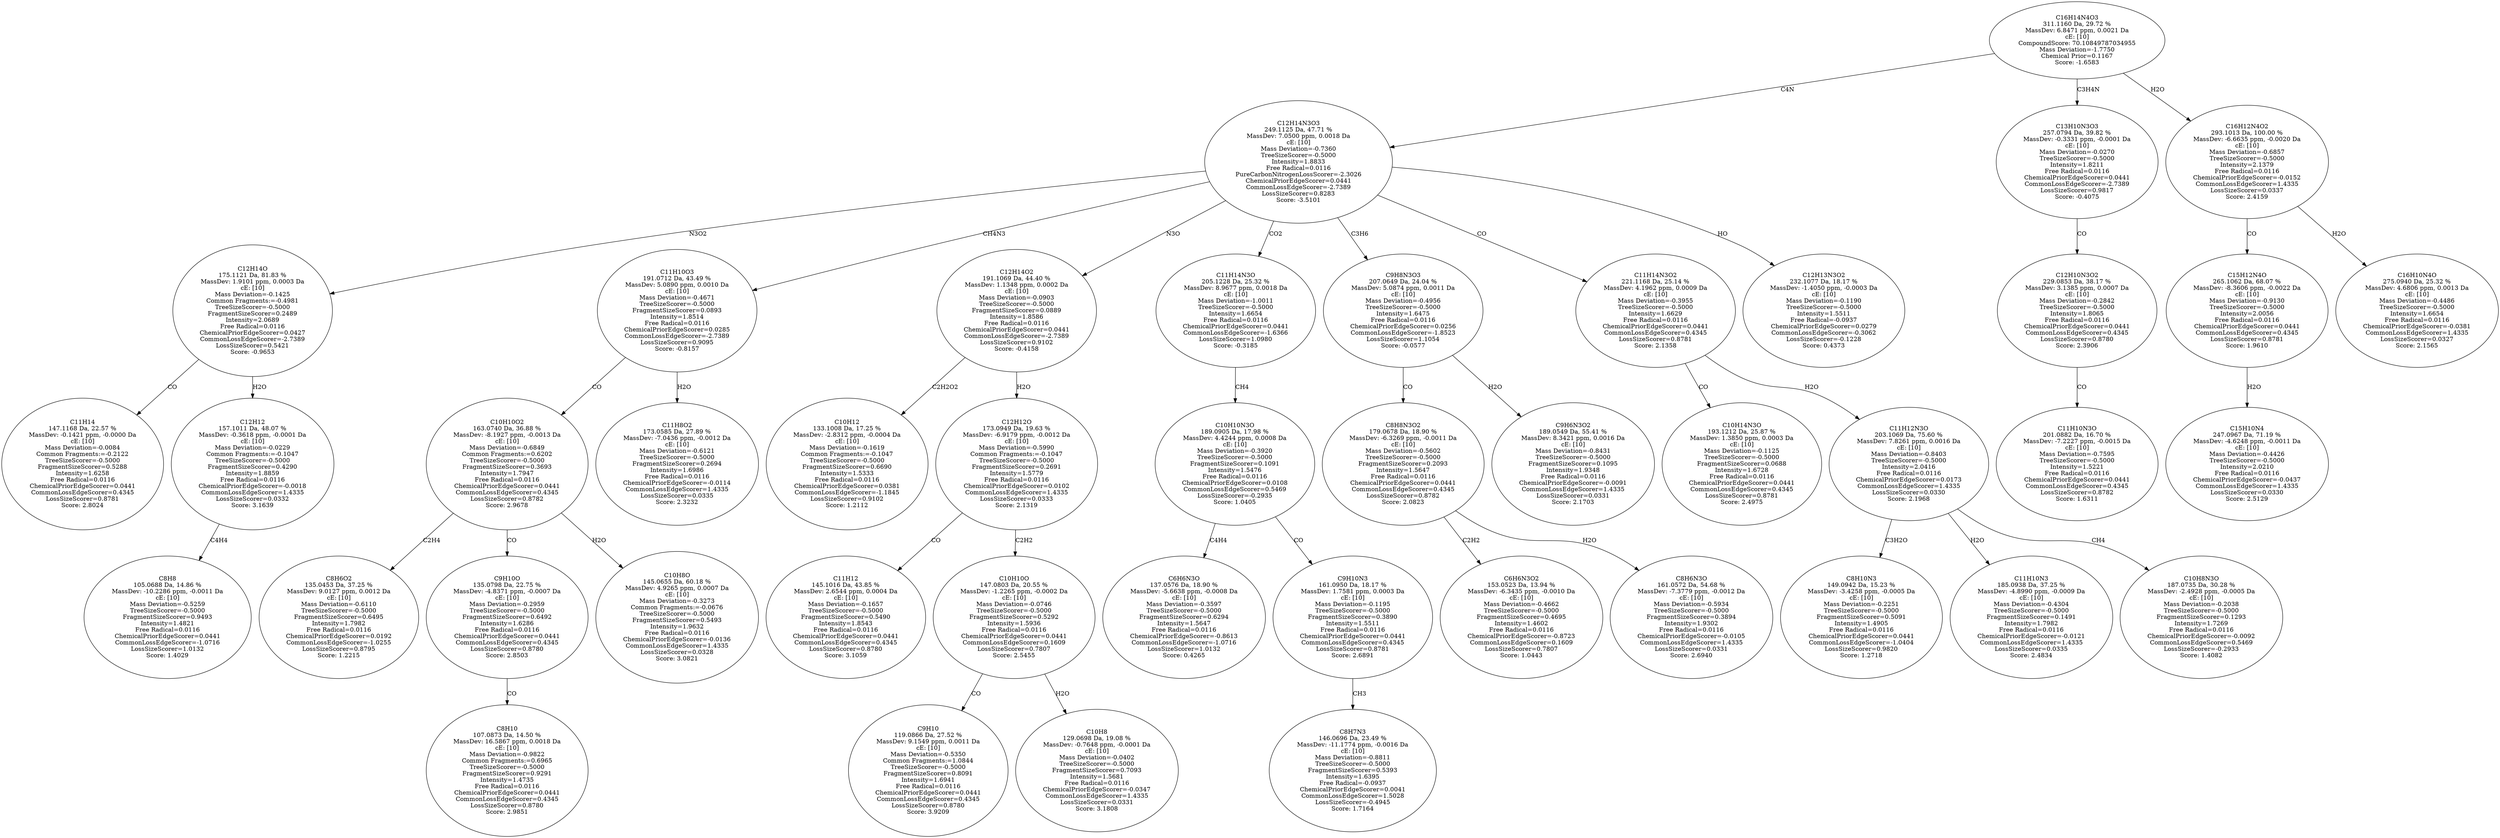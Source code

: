 strict digraph {
v1 [label="C11H14\n147.1168 Da, 22.57 %\nMassDev: -0.1421 ppm, -0.0000 Da\ncE: [10]\nMass Deviation=-0.0084\nCommon Fragments:=-0.2122\nTreeSizeScorer=-0.5000\nFragmentSizeScorer=0.5288\nIntensity=1.6258\nFree Radical=0.0116\nChemicalPriorEdgeScorer=0.0441\nCommonLossEdgeScorer=0.4345\nLossSizeScorer=0.8781\nScore: 2.8024"];
v2 [label="C8H8\n105.0688 Da, 14.86 %\nMassDev: -10.2286 ppm, -0.0011 Da\ncE: [10]\nMass Deviation=-0.5259\nTreeSizeScorer=-0.5000\nFragmentSizeScorer=0.9493\nIntensity=1.4821\nFree Radical=0.0116\nChemicalPriorEdgeScorer=0.0441\nCommonLossEdgeScorer=-1.0716\nLossSizeScorer=1.0132\nScore: 1.4029"];
v3 [label="C12H12\n157.1011 Da, 48.07 %\nMassDev: -0.3618 ppm, -0.0001 Da\ncE: [10]\nMass Deviation=-0.0229\nCommon Fragments:=-0.1047\nTreeSizeScorer=-0.5000\nFragmentSizeScorer=0.4290\nIntensity=1.8859\nFree Radical=0.0116\nChemicalPriorEdgeScorer=-0.0018\nCommonLossEdgeScorer=1.4335\nLossSizeScorer=0.0332\nScore: 3.1639"];
v4 [label="C12H14O\n175.1121 Da, 81.83 %\nMassDev: 1.9101 ppm, 0.0003 Da\ncE: [10]\nMass Deviation=-0.1425\nCommon Fragments:=-0.4981\nTreeSizeScorer=-0.5000\nFragmentSizeScorer=0.2489\nIntensity=2.0689\nFree Radical=0.0116\nChemicalPriorEdgeScorer=0.0427\nCommonLossEdgeScorer=-2.7389\nLossSizeScorer=0.5421\nScore: -0.9653"];
v5 [label="C8H6O2\n135.0453 Da, 37.25 %\nMassDev: 9.0127 ppm, 0.0012 Da\ncE: [10]\nMass Deviation=-0.6110\nTreeSizeScorer=-0.5000\nFragmentSizeScorer=0.6495\nIntensity=1.7982\nFree Radical=0.0116\nChemicalPriorEdgeScorer=0.0192\nCommonLossEdgeScorer=-1.0255\nLossSizeScorer=0.8795\nScore: 1.2215"];
v6 [label="C8H10\n107.0873 Da, 14.50 %\nMassDev: 16.5867 ppm, 0.0018 Da\ncE: [10]\nMass Deviation=-0.9822\nCommon Fragments:=0.6965\nTreeSizeScorer=-0.5000\nFragmentSizeScorer=0.9291\nIntensity=1.4735\nFree Radical=0.0116\nChemicalPriorEdgeScorer=0.0441\nCommonLossEdgeScorer=0.4345\nLossSizeScorer=0.8780\nScore: 2.9851"];
v7 [label="C9H10O\n135.0798 Da, 22.75 %\nMassDev: -4.8371 ppm, -0.0007 Da\ncE: [10]\nMass Deviation=-0.2959\nTreeSizeScorer=-0.5000\nFragmentSizeScorer=0.6492\nIntensity=1.6286\nFree Radical=0.0116\nChemicalPriorEdgeScorer=0.0441\nCommonLossEdgeScorer=0.4345\nLossSizeScorer=0.8780\nScore: 2.8503"];
v8 [label="C10H8O\n145.0655 Da, 60.18 %\nMassDev: 4.9265 ppm, 0.0007 Da\ncE: [10]\nMass Deviation=-0.3273\nCommon Fragments:=-0.0676\nTreeSizeScorer=-0.5000\nFragmentSizeScorer=0.5493\nIntensity=1.9632\nFree Radical=0.0116\nChemicalPriorEdgeScorer=-0.0136\nCommonLossEdgeScorer=1.4335\nLossSizeScorer=0.0328\nScore: 3.0821"];
v9 [label="C10H10O2\n163.0740 Da, 36.88 %\nMassDev: -8.1927 ppm, -0.0013 Da\ncE: [10]\nMass Deviation=-0.6849\nCommon Fragments:=0.6202\nTreeSizeScorer=-0.5000\nFragmentSizeScorer=0.3693\nIntensity=1.7947\nFree Radical=0.0116\nChemicalPriorEdgeScorer=0.0441\nCommonLossEdgeScorer=0.4345\nLossSizeScorer=0.8782\nScore: 2.9678"];
v10 [label="C11H8O2\n173.0585 Da, 27.89 %\nMassDev: -7.0436 ppm, -0.0012 Da\ncE: [10]\nMass Deviation=-0.6121\nTreeSizeScorer=-0.5000\nFragmentSizeScorer=0.2694\nIntensity=1.6986\nFree Radical=0.0116\nChemicalPriorEdgeScorer=-0.0114\nCommonLossEdgeScorer=1.4335\nLossSizeScorer=0.0335\nScore: 2.3232"];
v11 [label="C11H10O3\n191.0712 Da, 43.49 %\nMassDev: 5.0890 ppm, 0.0010 Da\ncE: [10]\nMass Deviation=-0.4671\nTreeSizeScorer=-0.5000\nFragmentSizeScorer=0.0893\nIntensity=1.8514\nFree Radical=0.0116\nChemicalPriorEdgeScorer=0.0285\nCommonLossEdgeScorer=-2.7389\nLossSizeScorer=0.9095\nScore: -0.8157"];
v12 [label="C10H12\n133.1008 Da, 17.25 %\nMassDev: -2.8312 ppm, -0.0004 Da\ncE: [10]\nMass Deviation=-0.1619\nCommon Fragments:=-0.1047\nTreeSizeScorer=-0.5000\nFragmentSizeScorer=0.6690\nIntensity=1.5333\nFree Radical=0.0116\nChemicalPriorEdgeScorer=0.0381\nCommonLossEdgeScorer=-1.1845\nLossSizeScorer=0.9102\nScore: 1.2112"];
v13 [label="C11H12\n145.1016 Da, 43.85 %\nMassDev: 2.6544 ppm, 0.0004 Da\ncE: [10]\nMass Deviation=-0.1657\nTreeSizeScorer=-0.5000\nFragmentSizeScorer=0.5490\nIntensity=1.8543\nFree Radical=0.0116\nChemicalPriorEdgeScorer=0.0441\nCommonLossEdgeScorer=0.4345\nLossSizeScorer=0.8780\nScore: 3.1059"];
v14 [label="C9H10\n119.0866 Da, 27.52 %\nMassDev: 9.1549 ppm, 0.0011 Da\ncE: [10]\nMass Deviation=-0.5350\nCommon Fragments:=1.0844\nTreeSizeScorer=-0.5000\nFragmentSizeScorer=0.8091\nIntensity=1.6941\nFree Radical=0.0116\nChemicalPriorEdgeScorer=0.0441\nCommonLossEdgeScorer=0.4345\nLossSizeScorer=0.8780\nScore: 3.9209"];
v15 [label="C10H8\n129.0698 Da, 19.08 %\nMassDev: -0.7648 ppm, -0.0001 Da\ncE: [10]\nMass Deviation=-0.0402\nTreeSizeScorer=-0.5000\nFragmentSizeScorer=0.7093\nIntensity=1.5681\nFree Radical=0.0116\nChemicalPriorEdgeScorer=-0.0347\nCommonLossEdgeScorer=1.4335\nLossSizeScorer=0.0331\nScore: 3.1808"];
v16 [label="C10H10O\n147.0803 Da, 20.55 %\nMassDev: -1.2265 ppm, -0.0002 Da\ncE: [10]\nMass Deviation=-0.0746\nTreeSizeScorer=-0.5000\nFragmentSizeScorer=0.5292\nIntensity=1.5936\nFree Radical=0.0116\nChemicalPriorEdgeScorer=0.0441\nCommonLossEdgeScorer=0.1609\nLossSizeScorer=0.7807\nScore: 2.5455"];
v17 [label="C12H12O\n173.0949 Da, 19.63 %\nMassDev: -6.9179 ppm, -0.0012 Da\ncE: [10]\nMass Deviation=-0.5990\nCommon Fragments:=-0.1047\nTreeSizeScorer=-0.5000\nFragmentSizeScorer=0.2691\nIntensity=1.5779\nFree Radical=0.0116\nChemicalPriorEdgeScorer=0.0102\nCommonLossEdgeScorer=1.4335\nLossSizeScorer=0.0333\nScore: 2.1319"];
v18 [label="C12H14O2\n191.1069 Da, 44.40 %\nMassDev: 1.1348 ppm, 0.0002 Da\ncE: [10]\nMass Deviation=-0.0903\nTreeSizeScorer=-0.5000\nFragmentSizeScorer=0.0889\nIntensity=1.8586\nFree Radical=0.0116\nChemicalPriorEdgeScorer=0.0441\nCommonLossEdgeScorer=-2.7389\nLossSizeScorer=0.9102\nScore: -0.4158"];
v19 [label="C6H6N3O\n137.0576 Da, 18.90 %\nMassDev: -5.6638 ppm, -0.0008 Da\ncE: [10]\nMass Deviation=-0.3597\nTreeSizeScorer=-0.5000\nFragmentSizeScorer=0.6294\nIntensity=1.5647\nFree Radical=0.0116\nChemicalPriorEdgeScorer=-0.8613\nCommonLossEdgeScorer=-1.0716\nLossSizeScorer=1.0132\nScore: 0.4265"];
v20 [label="C8H7N3\n146.0696 Da, 23.49 %\nMassDev: -11.1774 ppm, -0.0016 Da\ncE: [10]\nMass Deviation=-0.8811\nTreeSizeScorer=-0.5000\nFragmentSizeScorer=0.5393\nIntensity=1.6395\nFree Radical=-0.0937\nChemicalPriorEdgeScorer=0.0041\nCommonLossEdgeScorer=1.5028\nLossSizeScorer=-0.4945\nScore: 1.7164"];
v21 [label="C9H10N3\n161.0950 Da, 18.17 %\nMassDev: 1.7581 ppm, 0.0003 Da\ncE: [10]\nMass Deviation=-0.1195\nTreeSizeScorer=-0.5000\nFragmentSizeScorer=0.3890\nIntensity=1.5511\nFree Radical=0.0116\nChemicalPriorEdgeScorer=0.0441\nCommonLossEdgeScorer=0.4345\nLossSizeScorer=0.8781\nScore: 2.6891"];
v22 [label="C10H10N3O\n189.0905 Da, 17.98 %\nMassDev: 4.4244 ppm, 0.0008 Da\ncE: [10]\nMass Deviation=-0.3920\nTreeSizeScorer=-0.5000\nFragmentSizeScorer=0.1091\nIntensity=1.5476\nFree Radical=0.0116\nChemicalPriorEdgeScorer=0.0108\nCommonLossEdgeScorer=0.5469\nLossSizeScorer=-0.2935\nScore: 1.0405"];
v23 [label="C11H14N3O\n205.1228 Da, 25.32 %\nMassDev: 8.9677 ppm, 0.0018 Da\ncE: [10]\nMass Deviation=-1.0011\nTreeSizeScorer=-0.5000\nIntensity=1.6654\nFree Radical=0.0116\nChemicalPriorEdgeScorer=0.0441\nCommonLossEdgeScorer=-1.6366\nLossSizeScorer=1.0980\nScore: -0.3185"];
v24 [label="C6H6N3O2\n153.0523 Da, 13.94 %\nMassDev: -6.3435 ppm, -0.0010 Da\ncE: [10]\nMass Deviation=-0.4662\nTreeSizeScorer=-0.5000\nFragmentSizeScorer=0.4695\nIntensity=1.4602\nFree Radical=0.0116\nChemicalPriorEdgeScorer=-0.8723\nCommonLossEdgeScorer=0.1609\nLossSizeScorer=0.7807\nScore: 1.0443"];
v25 [label="C8H6N3O\n161.0572 Da, 54.68 %\nMassDev: -7.3779 ppm, -0.0012 Da\ncE: [10]\nMass Deviation=-0.5934\nTreeSizeScorer=-0.5000\nFragmentSizeScorer=0.3894\nIntensity=1.9302\nFree Radical=0.0116\nChemicalPriorEdgeScorer=-0.0105\nCommonLossEdgeScorer=1.4335\nLossSizeScorer=0.0331\nScore: 2.6940"];
v26 [label="C8H8N3O2\n179.0678 Da, 18.90 %\nMassDev: -6.3269 ppm, -0.0011 Da\ncE: [10]\nMass Deviation=-0.5602\nTreeSizeScorer=-0.5000\nFragmentSizeScorer=0.2093\nIntensity=1.5647\nFree Radical=0.0116\nChemicalPriorEdgeScorer=0.0441\nCommonLossEdgeScorer=0.4345\nLossSizeScorer=0.8782\nScore: 2.0823"];
v27 [label="C9H6N3O2\n189.0549 Da, 55.41 %\nMassDev: 8.3421 ppm, 0.0016 Da\ncE: [10]\nMass Deviation=-0.8431\nTreeSizeScorer=-0.5000\nFragmentSizeScorer=0.1095\nIntensity=1.9348\nFree Radical=0.0116\nChemicalPriorEdgeScorer=-0.0091\nCommonLossEdgeScorer=1.4335\nLossSizeScorer=0.0331\nScore: 2.1703"];
v28 [label="C9H8N3O3\n207.0649 Da, 24.04 %\nMassDev: 5.0874 ppm, 0.0011 Da\ncE: [10]\nMass Deviation=-0.4956\nTreeSizeScorer=-0.5000\nIntensity=1.6475\nFree Radical=0.0116\nChemicalPriorEdgeScorer=0.0256\nCommonLossEdgeScorer=-1.8523\nLossSizeScorer=1.1054\nScore: -0.0577"];
v29 [label="C10H14N3O\n193.1212 Da, 25.87 %\nMassDev: 1.3850 ppm, 0.0003 Da\ncE: [10]\nMass Deviation=-0.1125\nTreeSizeScorer=-0.5000\nFragmentSizeScorer=0.0688\nIntensity=1.6728\nFree Radical=0.0116\nChemicalPriorEdgeScorer=0.0441\nCommonLossEdgeScorer=0.4345\nLossSizeScorer=0.8781\nScore: 2.4975"];
v30 [label="C8H10N3\n149.0942 Da, 15.23 %\nMassDev: -3.4258 ppm, -0.0005 Da\ncE: [10]\nMass Deviation=-0.2251\nTreeSizeScorer=-0.5000\nFragmentSizeScorer=0.5091\nIntensity=1.4905\nFree Radical=0.0116\nChemicalPriorEdgeScorer=0.0441\nCommonLossEdgeScorer=-1.0404\nLossSizeScorer=0.9820\nScore: 1.2718"];
v31 [label="C11H10N3\n185.0938 Da, 37.25 %\nMassDev: -4.8990 ppm, -0.0009 Da\ncE: [10]\nMass Deviation=-0.4304\nTreeSizeScorer=-0.5000\nFragmentSizeScorer=0.1491\nIntensity=1.7982\nFree Radical=0.0116\nChemicalPriorEdgeScorer=-0.0121\nCommonLossEdgeScorer=1.4335\nLossSizeScorer=0.0335\nScore: 2.4834"];
v32 [label="C10H8N3O\n187.0735 Da, 30.28 %\nMassDev: -2.4928 ppm, -0.0005 Da\ncE: [10]\nMass Deviation=-0.2038\nTreeSizeScorer=-0.5000\nFragmentSizeScorer=0.1293\nIntensity=1.7269\nFree Radical=0.0116\nChemicalPriorEdgeScorer=-0.0092\nCommonLossEdgeScorer=0.5469\nLossSizeScorer=-0.2933\nScore: 1.4082"];
v33 [label="C11H12N3O\n203.1069 Da, 75.60 %\nMassDev: 7.8261 ppm, 0.0016 Da\ncE: [10]\nMass Deviation=-0.8403\nTreeSizeScorer=-0.5000\nIntensity=2.0416\nFree Radical=0.0116\nChemicalPriorEdgeScorer=0.0173\nCommonLossEdgeScorer=1.4335\nLossSizeScorer=0.0330\nScore: 2.1968"];
v34 [label="C11H14N3O2\n221.1168 Da, 25.14 %\nMassDev: 4.1962 ppm, 0.0009 Da\ncE: [10]\nMass Deviation=-0.3955\nTreeSizeScorer=-0.5000\nIntensity=1.6629\nFree Radical=0.0116\nChemicalPriorEdgeScorer=0.0441\nCommonLossEdgeScorer=0.4345\nLossSizeScorer=0.8781\nScore: 2.1358"];
v35 [label="C12H13N3O2\n232.1077 Da, 18.17 %\nMassDev: -1.4050 ppm, -0.0003 Da\ncE: [10]\nMass Deviation=-0.1190\nTreeSizeScorer=-0.5000\nIntensity=1.5511\nFree Radical=-0.0937\nChemicalPriorEdgeScorer=0.0279\nCommonLossEdgeScorer=-0.3062\nLossSizeScorer=-0.1228\nScore: 0.4373"];
v36 [label="C12H14N3O3\n249.1125 Da, 47.71 %\nMassDev: 7.0500 ppm, 0.0018 Da\ncE: [10]\nMass Deviation=-0.7360\nTreeSizeScorer=-0.5000\nIntensity=1.8833\nFree Radical=0.0116\nPureCarbonNitrogenLossScorer=-2.3026\nChemicalPriorEdgeScorer=0.0441\nCommonLossEdgeScorer=-2.7389\nLossSizeScorer=0.8283\nScore: -3.5101"];
v37 [label="C11H10N3O\n201.0882 Da, 16.70 %\nMassDev: -7.2227 ppm, -0.0015 Da\ncE: [10]\nMass Deviation=-0.7595\nTreeSizeScorer=-0.5000\nIntensity=1.5221\nFree Radical=0.0116\nChemicalPriorEdgeScorer=0.0441\nCommonLossEdgeScorer=0.4345\nLossSizeScorer=0.8782\nScore: 1.6311"];
v38 [label="C12H10N3O2\n229.0853 Da, 38.17 %\nMassDev: 3.1385 ppm, 0.0007 Da\ncE: [10]\nMass Deviation=-0.2842\nTreeSizeScorer=-0.5000\nIntensity=1.8065\nFree Radical=0.0116\nChemicalPriorEdgeScorer=0.0441\nCommonLossEdgeScorer=0.4345\nLossSizeScorer=0.8780\nScore: 2.3906"];
v39 [label="C13H10N3O3\n257.0794 Da, 39.82 %\nMassDev: -0.3331 ppm, -0.0001 Da\ncE: [10]\nMass Deviation=-0.0270\nTreeSizeScorer=-0.5000\nIntensity=1.8211\nFree Radical=0.0116\nChemicalPriorEdgeScorer=0.0441\nCommonLossEdgeScorer=-2.7389\nLossSizeScorer=0.9817\nScore: -0.4075"];
v40 [label="C15H10N4\n247.0967 Da, 71.19 %\nMassDev: -4.6248 ppm, -0.0011 Da\ncE: [10]\nMass Deviation=-0.4426\nTreeSizeScorer=-0.5000\nIntensity=2.0210\nFree Radical=0.0116\nChemicalPriorEdgeScorer=-0.0437\nCommonLossEdgeScorer=1.4335\nLossSizeScorer=0.0330\nScore: 2.5129"];
v41 [label="C15H12N4O\n265.1062 Da, 68.07 %\nMassDev: -8.3606 ppm, -0.0022 Da\ncE: [10]\nMass Deviation=-0.9130\nTreeSizeScorer=-0.5000\nIntensity=2.0056\nFree Radical=0.0116\nChemicalPriorEdgeScorer=0.0441\nCommonLossEdgeScorer=0.4345\nLossSizeScorer=0.8781\nScore: 1.9610"];
v42 [label="C16H10N4O\n275.0940 Da, 25.32 %\nMassDev: 4.6806 ppm, 0.0013 Da\ncE: [10]\nMass Deviation=-0.4486\nTreeSizeScorer=-0.5000\nIntensity=1.6654\nFree Radical=0.0116\nChemicalPriorEdgeScorer=-0.0381\nCommonLossEdgeScorer=1.4335\nLossSizeScorer=0.0327\nScore: 2.1565"];
v43 [label="C16H12N4O2\n293.1013 Da, 100.00 %\nMassDev: -6.6635 ppm, -0.0020 Da\ncE: [10]\nMass Deviation=-0.6857\nTreeSizeScorer=-0.5000\nIntensity=2.1379\nFree Radical=0.0116\nChemicalPriorEdgeScorer=-0.0152\nCommonLossEdgeScorer=1.4335\nLossSizeScorer=0.0337\nScore: 2.4159"];
v44 [label="C16H14N4O3\n311.1160 Da, 29.72 %\nMassDev: 6.8471 ppm, 0.0021 Da\ncE: [10]\nCompoundScore: 70.10849787034955\nMass Deviation=-1.7750\nChemical Prior=0.1167\nScore: -1.6583"];
v4 -> v1 [label="CO"];
v3 -> v2 [label="C4H4"];
v4 -> v3 [label="H2O"];
v36 -> v4 [label="N3O2"];
v9 -> v5 [label="C2H4"];
v7 -> v6 [label="CO"];
v9 -> v7 [label="CO"];
v9 -> v8 [label="H2O"];
v11 -> v9 [label="CO"];
v11 -> v10 [label="H2O"];
v36 -> v11 [label="CH4N3"];
v18 -> v12 [label="C2H2O2"];
v17 -> v13 [label="CO"];
v16 -> v14 [label="CO"];
v16 -> v15 [label="H2O"];
v17 -> v16 [label="C2H2"];
v18 -> v17 [label="H2O"];
v36 -> v18 [label="N3O"];
v22 -> v19 [label="C4H4"];
v21 -> v20 [label="CH3"];
v22 -> v21 [label="CO"];
v23 -> v22 [label="CH4"];
v36 -> v23 [label="CO2"];
v26 -> v24 [label="C2H2"];
v26 -> v25 [label="H2O"];
v28 -> v26 [label="CO"];
v28 -> v27 [label="H2O"];
v36 -> v28 [label="C3H6"];
v34 -> v29 [label="CO"];
v33 -> v30 [label="C3H2O"];
v33 -> v31 [label="H2O"];
v33 -> v32 [label="CH4"];
v34 -> v33 [label="H2O"];
v36 -> v34 [label="CO"];
v36 -> v35 [label="HO"];
v44 -> v36 [label="C4N"];
v38 -> v37 [label="CO"];
v39 -> v38 [label="CO"];
v44 -> v39 [label="C3H4N"];
v41 -> v40 [label="H2O"];
v43 -> v41 [label="CO"];
v43 -> v42 [label="H2O"];
v44 -> v43 [label="H2O"];
}